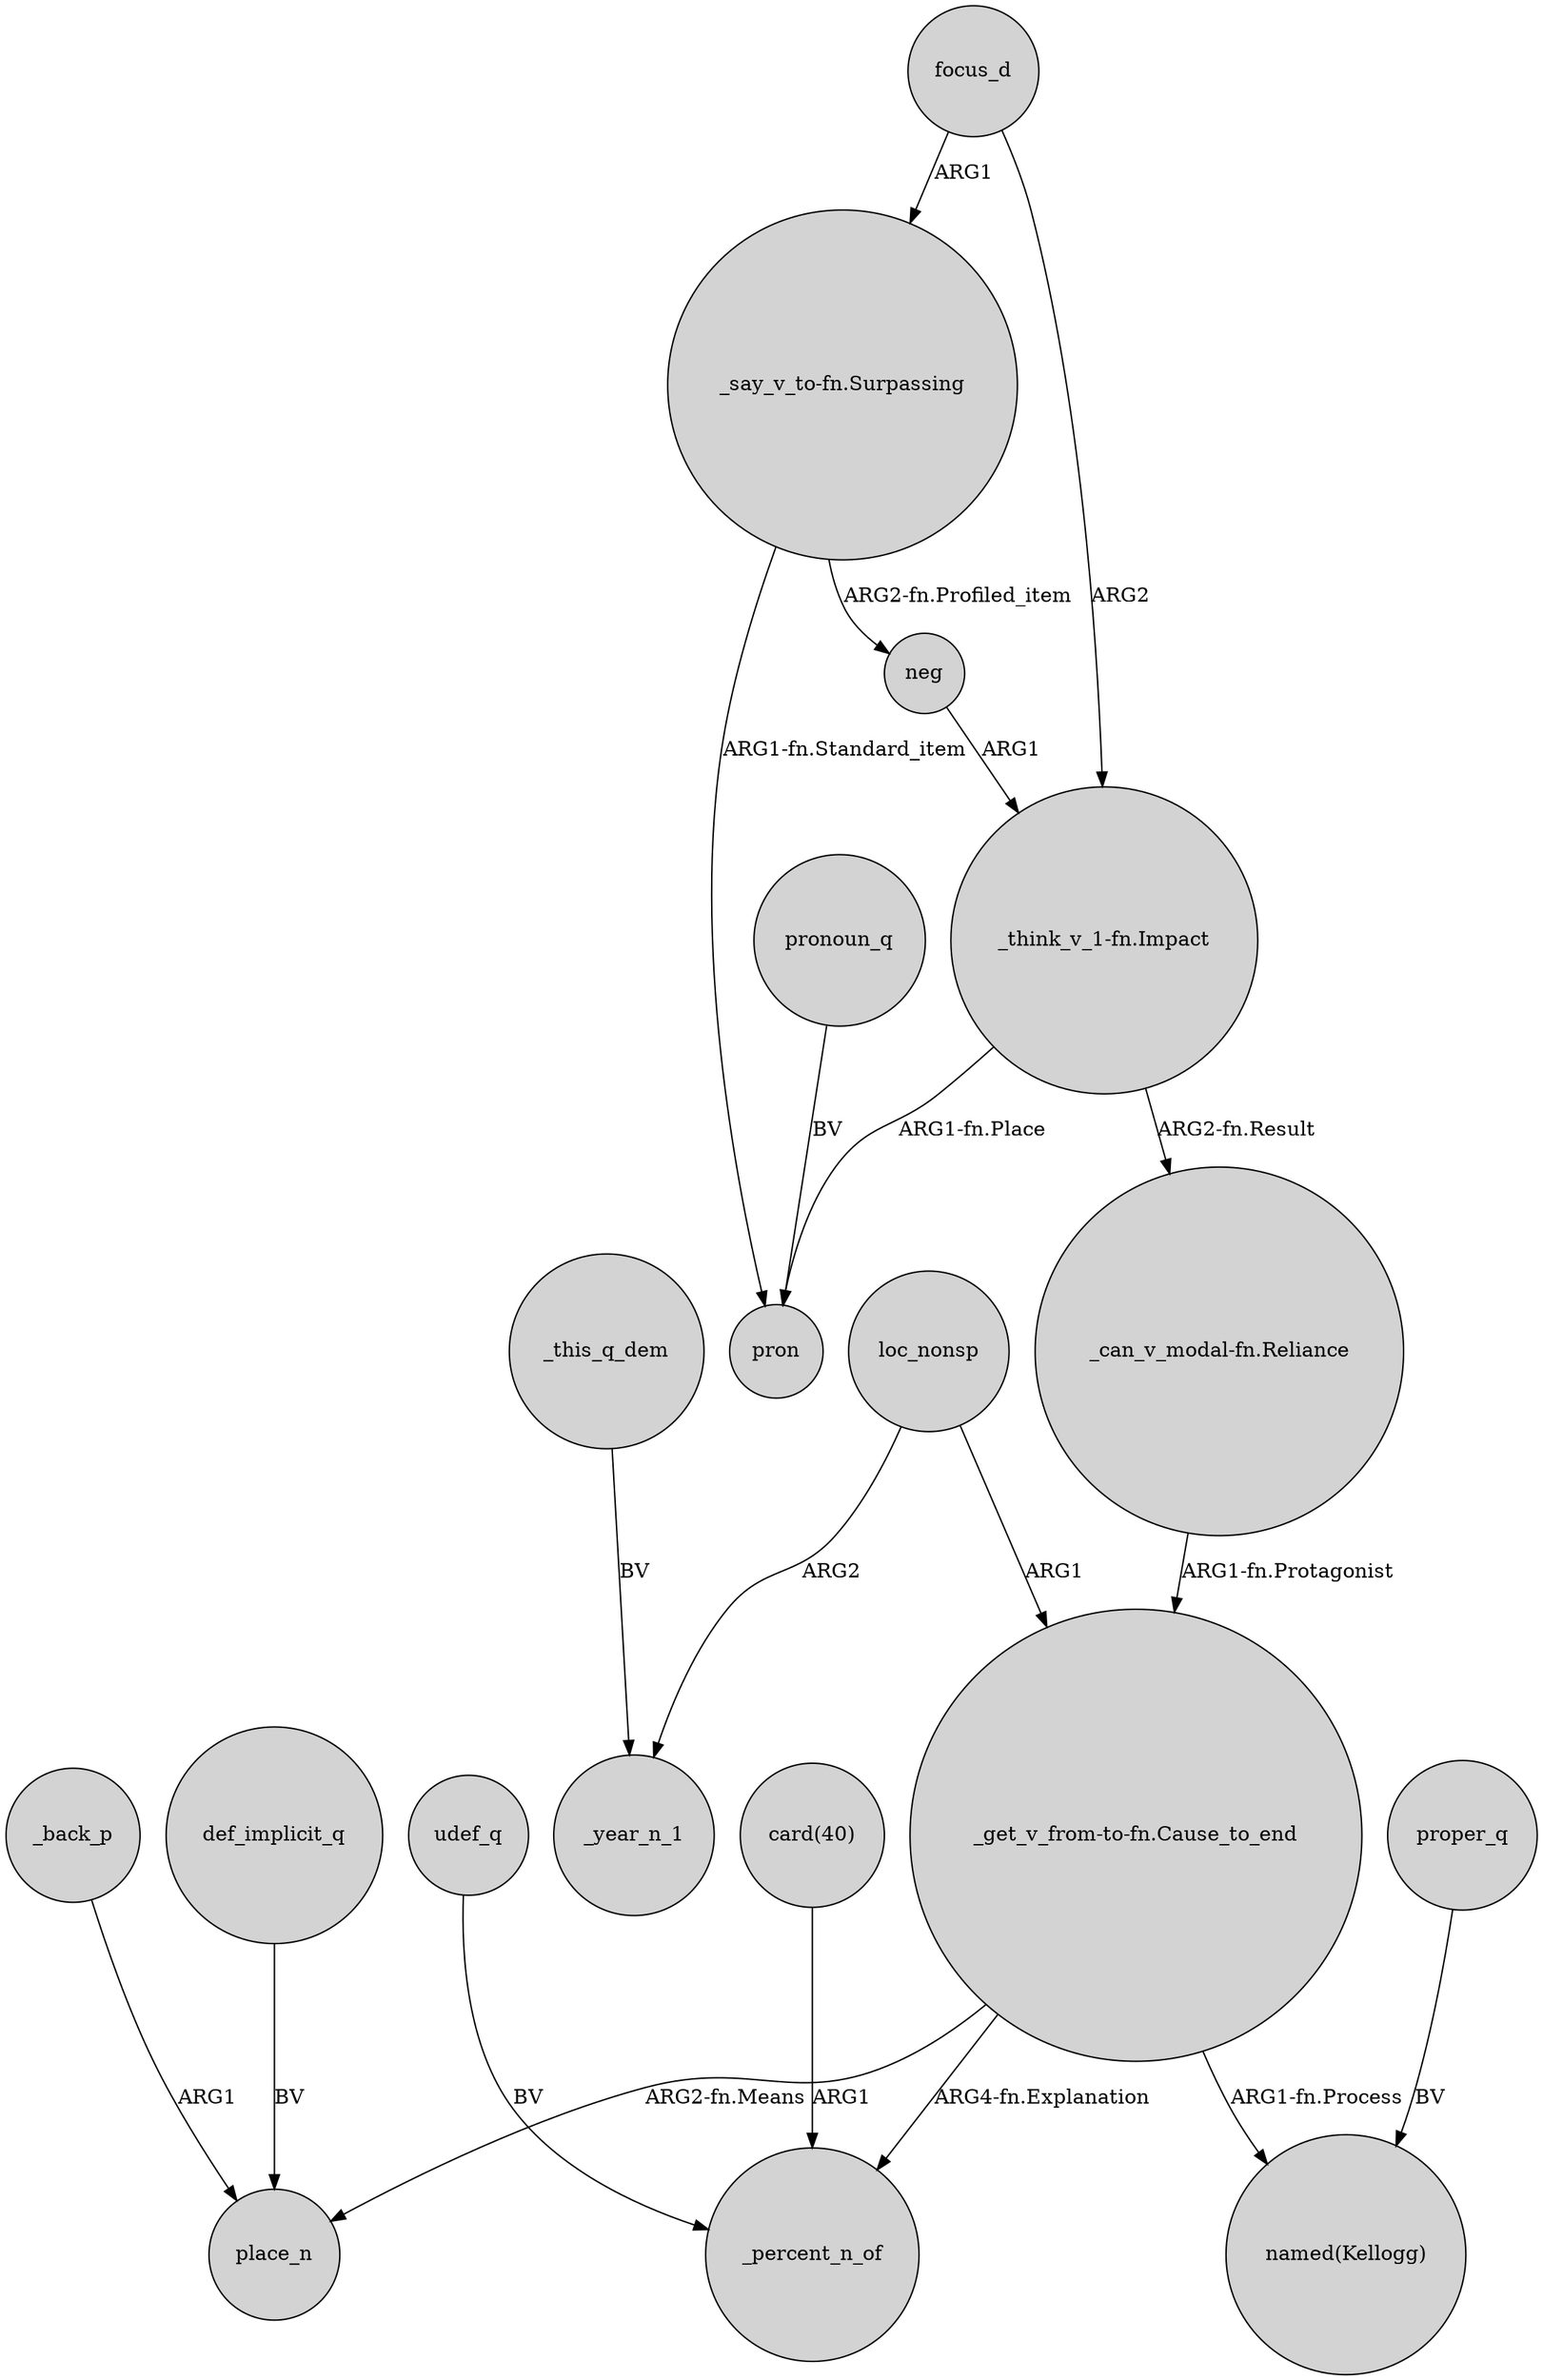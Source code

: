 digraph {
	node [shape=circle style=filled]
	neg -> "_think_v_1-fn.Impact" [label=ARG1]
	def_implicit_q -> place_n [label=BV]
	proper_q -> "named(Kellogg)" [label=BV]
	focus_d -> "_think_v_1-fn.Impact" [label=ARG2]
	"card(40)" -> _percent_n_of [label=ARG1]
	loc_nonsp -> _year_n_1 [label=ARG2]
	"_think_v_1-fn.Impact" -> "_can_v_modal-fn.Reliance" [label="ARG2-fn.Result"]
	"_get_v_from-to-fn.Cause_to_end" -> place_n [label="ARG2-fn.Means"]
	pronoun_q -> pron [label=BV]
	_back_p -> place_n [label=ARG1]
	udef_q -> _percent_n_of [label=BV]
	_this_q_dem -> _year_n_1 [label=BV]
	"_think_v_1-fn.Impact" -> pron [label="ARG1-fn.Place"]
	"_get_v_from-to-fn.Cause_to_end" -> _percent_n_of [label="ARG4-fn.Explanation"]
	focus_d -> "_say_v_to-fn.Surpassing" [label=ARG1]
	"_get_v_from-to-fn.Cause_to_end" -> "named(Kellogg)" [label="ARG1-fn.Process"]
	loc_nonsp -> "_get_v_from-to-fn.Cause_to_end" [label=ARG1]
	"_can_v_modal-fn.Reliance" -> "_get_v_from-to-fn.Cause_to_end" [label="ARG1-fn.Protagonist"]
	"_say_v_to-fn.Surpassing" -> pron [label="ARG1-fn.Standard_item"]
	"_say_v_to-fn.Surpassing" -> neg [label="ARG2-fn.Profiled_item"]
}

